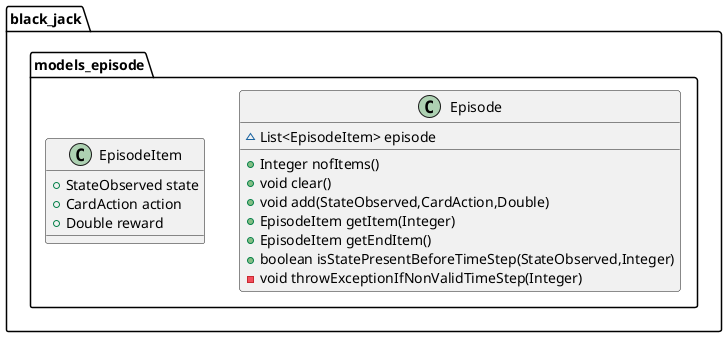 @startuml
class black_jack.models_episode.Episode {
~ List<EpisodeItem> episode
+ Integer nofItems()
+ void clear()
+ void add(StateObserved,CardAction,Double)
+ EpisodeItem getItem(Integer)
+ EpisodeItem getEndItem()
+ boolean isStatePresentBeforeTimeStep(StateObserved,Integer)
- void throwExceptionIfNonValidTimeStep(Integer)
}
class black_jack.models_episode.EpisodeItem {
+ StateObserved state
+ CardAction action
+ Double reward
}
@enduml